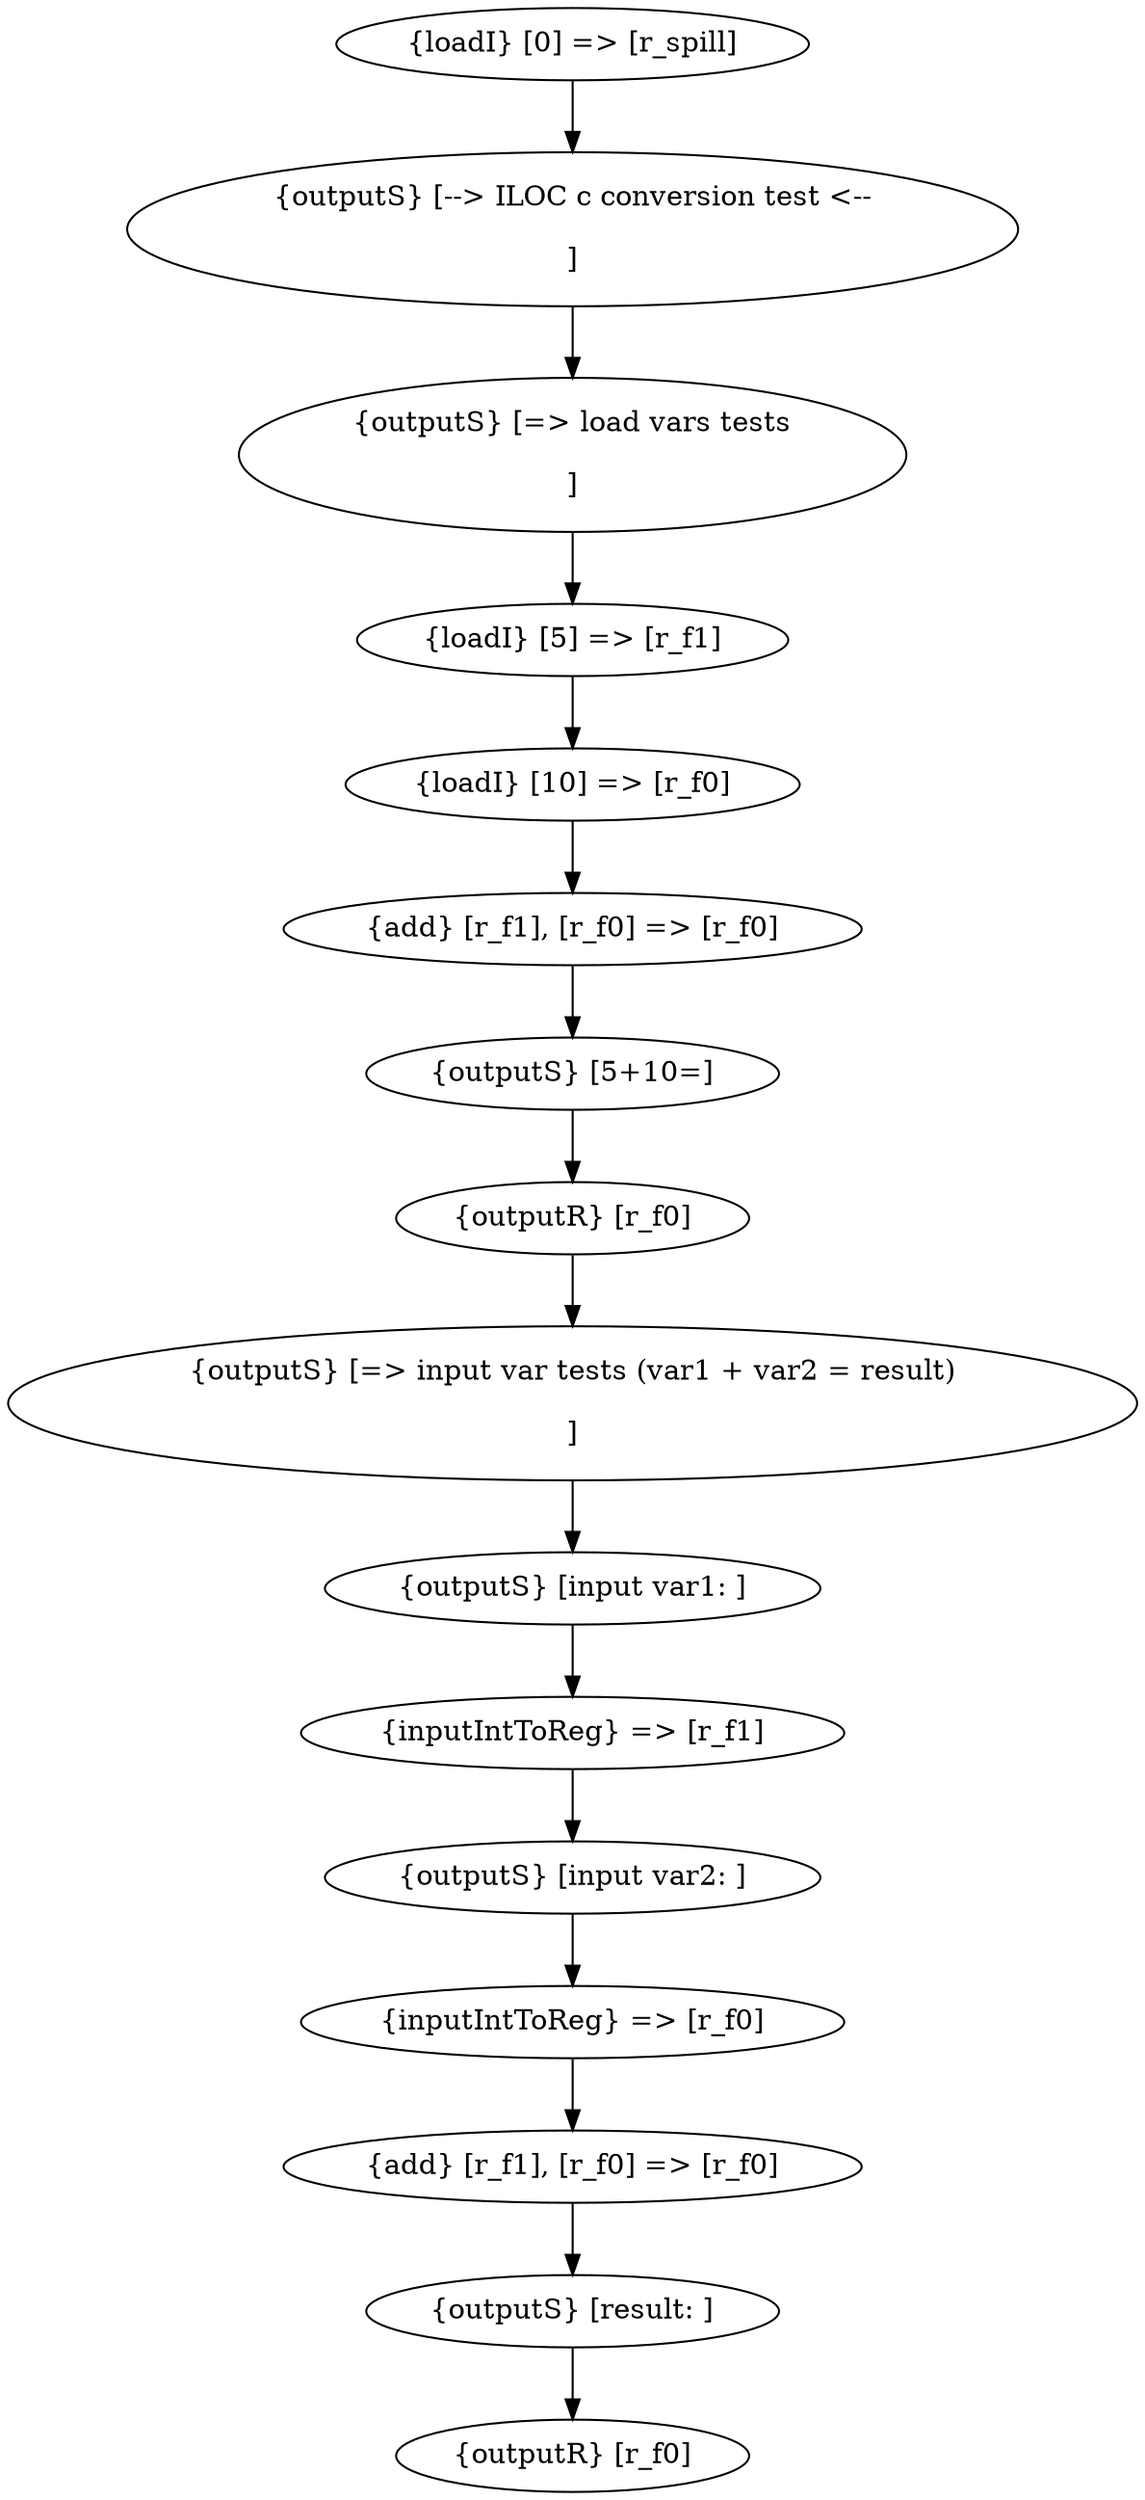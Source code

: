 digraph G {
  1 [ label="\{loadI\} \[0\] =\> \[r_spill\]" ];
  2 [ label="\{outputS\} \[--\> ILOC c conversion test \<--\n\n\]" ];
  3 [ label="\{outputS\} \[=\> load vars tests\n\n\]" ];
  4 [ label="\{loadI\} \[5\] =\> \[r_f1\]" ];
  5 [ label="\{loadI\} \[10\] =\> \[r_f0\]" ];
  6 [ label="\{add\} \[r_f1\], \[r_f0\] =\> \[r_f0\]" ];
  7 [ label="\{outputS\} \[5+10=\]" ];
  8 [ label="\{outputR\} \[r_f0\]" ];
  9 [ label="\{outputS\} \[=\> input var tests (var1 + var2 = result)\n\n\]" ];
  10 [ label="\{outputS\} \[input var1: \]" ];
  11 [ label="\{inputIntToReg\} =\> \[r_f1\]" ];
  12 [ label="\{outputS\} \[input var2: \]" ];
  13 [ label="\{inputIntToReg\} =\> \[r_f0\]" ];
  14 [ label="\{add\} \[r_f1\], \[r_f0\] =\> \[r_f0\]" ];
  15 [ label="\{outputS\} \[result: \]" ];
  16 [ label="\{outputR\} \[r_f0\]" ];
  1 -> 2 [ label="" ];
  2 -> 3 [ label="" ];
  3 -> 4 [ label="" ];
  4 -> 5 [ label="" ];
  5 -> 6 [ label="" ];
  6 -> 7 [ label="" ];
  7 -> 8 [ label="" ];
  8 -> 9 [ label="" ];
  9 -> 10 [ label="" ];
  10 -> 11 [ label="" ];
  11 -> 12 [ label="" ];
  12 -> 13 [ label="" ];
  13 -> 14 [ label="" ];
  14 -> 15 [ label="" ];
  15 -> 16 [ label="" ];
}
